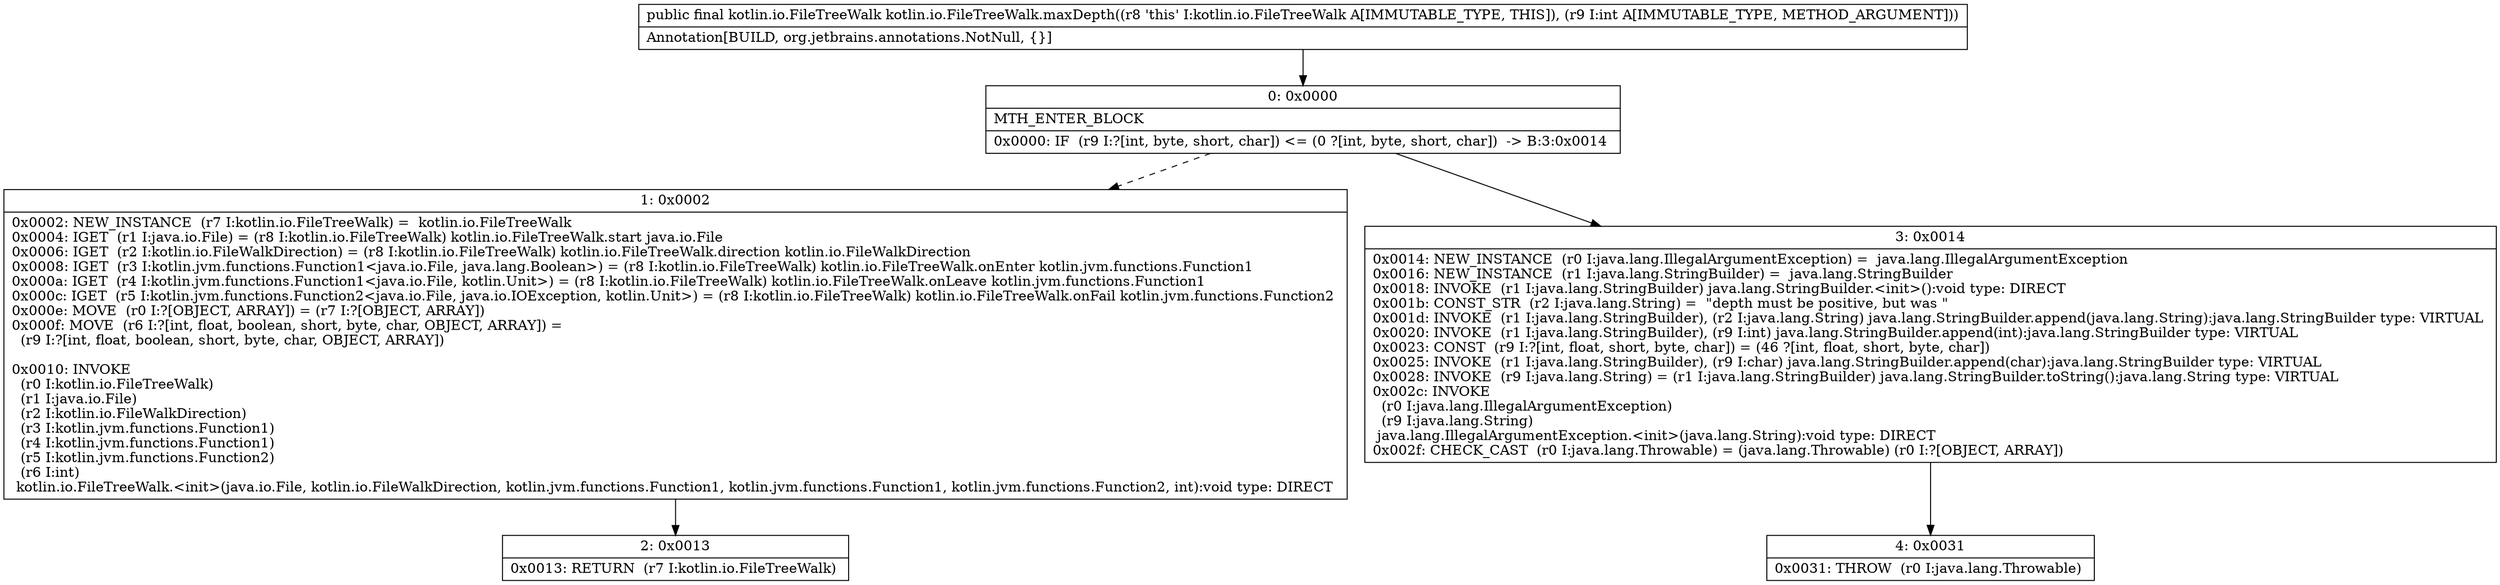 digraph "CFG forkotlin.io.FileTreeWalk.maxDepth(I)Lkotlin\/io\/FileTreeWalk;" {
Node_0 [shape=record,label="{0\:\ 0x0000|MTH_ENTER_BLOCK\l|0x0000: IF  (r9 I:?[int, byte, short, char]) \<= (0 ?[int, byte, short, char])  \-\> B:3:0x0014 \l}"];
Node_1 [shape=record,label="{1\:\ 0x0002|0x0002: NEW_INSTANCE  (r7 I:kotlin.io.FileTreeWalk) =  kotlin.io.FileTreeWalk \l0x0004: IGET  (r1 I:java.io.File) = (r8 I:kotlin.io.FileTreeWalk) kotlin.io.FileTreeWalk.start java.io.File \l0x0006: IGET  (r2 I:kotlin.io.FileWalkDirection) = (r8 I:kotlin.io.FileTreeWalk) kotlin.io.FileTreeWalk.direction kotlin.io.FileWalkDirection \l0x0008: IGET  (r3 I:kotlin.jvm.functions.Function1\<java.io.File, java.lang.Boolean\>) = (r8 I:kotlin.io.FileTreeWalk) kotlin.io.FileTreeWalk.onEnter kotlin.jvm.functions.Function1 \l0x000a: IGET  (r4 I:kotlin.jvm.functions.Function1\<java.io.File, kotlin.Unit\>) = (r8 I:kotlin.io.FileTreeWalk) kotlin.io.FileTreeWalk.onLeave kotlin.jvm.functions.Function1 \l0x000c: IGET  (r5 I:kotlin.jvm.functions.Function2\<java.io.File, java.io.IOException, kotlin.Unit\>) = (r8 I:kotlin.io.FileTreeWalk) kotlin.io.FileTreeWalk.onFail kotlin.jvm.functions.Function2 \l0x000e: MOVE  (r0 I:?[OBJECT, ARRAY]) = (r7 I:?[OBJECT, ARRAY]) \l0x000f: MOVE  (r6 I:?[int, float, boolean, short, byte, char, OBJECT, ARRAY]) = \l  (r9 I:?[int, float, boolean, short, byte, char, OBJECT, ARRAY])\l \l0x0010: INVOKE  \l  (r0 I:kotlin.io.FileTreeWalk)\l  (r1 I:java.io.File)\l  (r2 I:kotlin.io.FileWalkDirection)\l  (r3 I:kotlin.jvm.functions.Function1)\l  (r4 I:kotlin.jvm.functions.Function1)\l  (r5 I:kotlin.jvm.functions.Function2)\l  (r6 I:int)\l kotlin.io.FileTreeWalk.\<init\>(java.io.File, kotlin.io.FileWalkDirection, kotlin.jvm.functions.Function1, kotlin.jvm.functions.Function1, kotlin.jvm.functions.Function2, int):void type: DIRECT \l}"];
Node_2 [shape=record,label="{2\:\ 0x0013|0x0013: RETURN  (r7 I:kotlin.io.FileTreeWalk) \l}"];
Node_3 [shape=record,label="{3\:\ 0x0014|0x0014: NEW_INSTANCE  (r0 I:java.lang.IllegalArgumentException) =  java.lang.IllegalArgumentException \l0x0016: NEW_INSTANCE  (r1 I:java.lang.StringBuilder) =  java.lang.StringBuilder \l0x0018: INVOKE  (r1 I:java.lang.StringBuilder) java.lang.StringBuilder.\<init\>():void type: DIRECT \l0x001b: CONST_STR  (r2 I:java.lang.String) =  \"depth must be positive, but was \" \l0x001d: INVOKE  (r1 I:java.lang.StringBuilder), (r2 I:java.lang.String) java.lang.StringBuilder.append(java.lang.String):java.lang.StringBuilder type: VIRTUAL \l0x0020: INVOKE  (r1 I:java.lang.StringBuilder), (r9 I:int) java.lang.StringBuilder.append(int):java.lang.StringBuilder type: VIRTUAL \l0x0023: CONST  (r9 I:?[int, float, short, byte, char]) = (46 ?[int, float, short, byte, char]) \l0x0025: INVOKE  (r1 I:java.lang.StringBuilder), (r9 I:char) java.lang.StringBuilder.append(char):java.lang.StringBuilder type: VIRTUAL \l0x0028: INVOKE  (r9 I:java.lang.String) = (r1 I:java.lang.StringBuilder) java.lang.StringBuilder.toString():java.lang.String type: VIRTUAL \l0x002c: INVOKE  \l  (r0 I:java.lang.IllegalArgumentException)\l  (r9 I:java.lang.String)\l java.lang.IllegalArgumentException.\<init\>(java.lang.String):void type: DIRECT \l0x002f: CHECK_CAST  (r0 I:java.lang.Throwable) = (java.lang.Throwable) (r0 I:?[OBJECT, ARRAY]) \l}"];
Node_4 [shape=record,label="{4\:\ 0x0031|0x0031: THROW  (r0 I:java.lang.Throwable) \l}"];
MethodNode[shape=record,label="{public final kotlin.io.FileTreeWalk kotlin.io.FileTreeWalk.maxDepth((r8 'this' I:kotlin.io.FileTreeWalk A[IMMUTABLE_TYPE, THIS]), (r9 I:int A[IMMUTABLE_TYPE, METHOD_ARGUMENT]))  | Annotation[BUILD, org.jetbrains.annotations.NotNull, \{\}]\l}"];
MethodNode -> Node_0;
Node_0 -> Node_1[style=dashed];
Node_0 -> Node_3;
Node_1 -> Node_2;
Node_3 -> Node_4;
}

